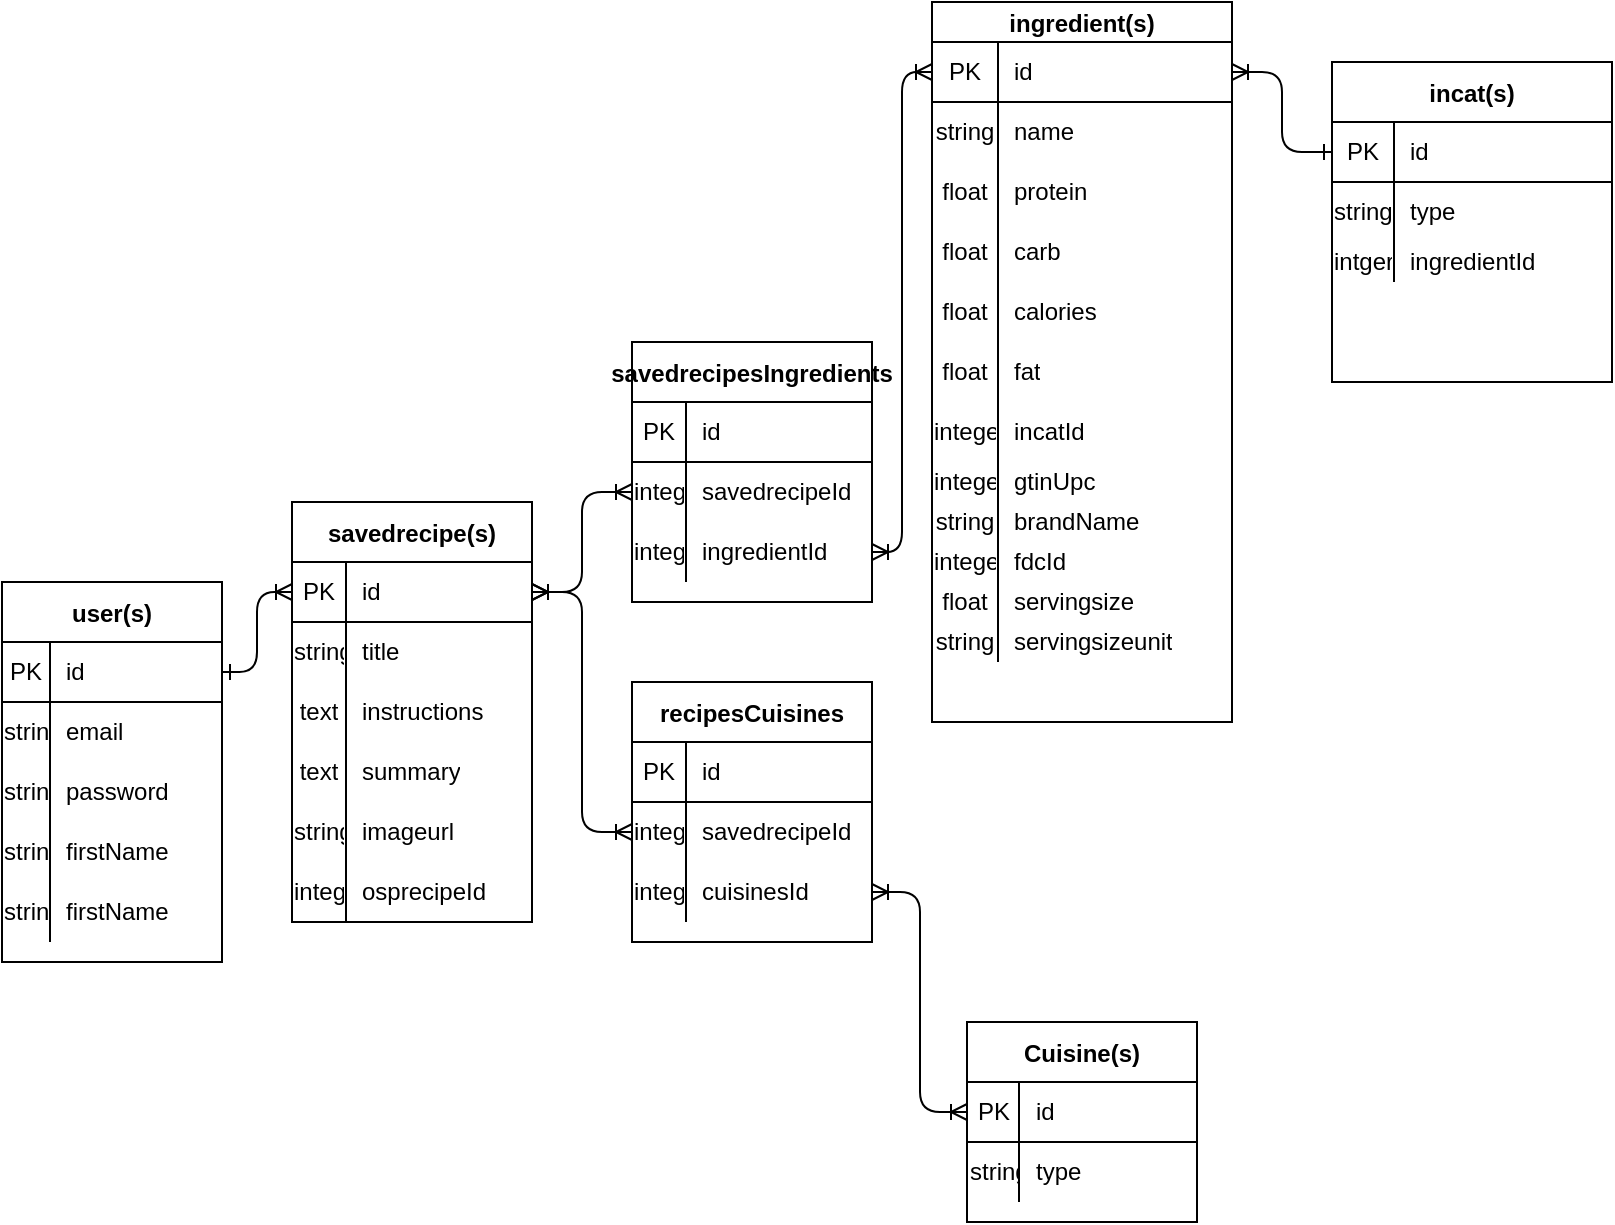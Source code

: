 <mxfile>
    <diagram id="ZI4vKRLXLDRPjRg_gG8u" name="MVP-ERD">
        <mxGraphModel dx="925" dy="-545" grid="1" gridSize="10" guides="1" tooltips="1" connect="0" arrows="1" fold="1" page="1" pageScale="1" pageWidth="850" pageHeight="1100" math="0" shadow="0">
            <root>
                <mxCell id="0"/>
                <mxCell id="1" parent="0"/>
                <mxCell id="2" value="user(s)" style="shape=table;startSize=30;container=1;collapsible=0;childLayout=tableLayout;fixedRows=1;rowLines=0;fontStyle=1;align=center;pointerEvents=1;" parent="1" vertex="1">
                    <mxGeometry x="45" y="1650" width="110" height="190" as="geometry"/>
                </mxCell>
                <mxCell id="3" value="" style="shape=partialRectangle;html=1;whiteSpace=wrap;collapsible=0;dropTarget=0;pointerEvents=1;fillColor=none;top=0;left=0;bottom=1;right=0;points=[[0,0.5],[1,0.5]];portConstraint=eastwest;" parent="2" vertex="1">
                    <mxGeometry y="30" width="110" height="30" as="geometry"/>
                </mxCell>
                <mxCell id="4" value="PK" style="shape=partialRectangle;html=1;whiteSpace=wrap;connectable=0;fillColor=none;top=0;left=0;bottom=0;right=0;overflow=hidden;pointerEvents=1;" parent="3" vertex="1">
                    <mxGeometry width="24" height="30" as="geometry">
                        <mxRectangle width="24" height="30" as="alternateBounds"/>
                    </mxGeometry>
                </mxCell>
                <mxCell id="5" value="id" style="shape=partialRectangle;html=1;whiteSpace=wrap;connectable=0;fillColor=none;top=0;left=0;bottom=0;right=0;align=left;spacingLeft=6;overflow=hidden;pointerEvents=1;" parent="3" vertex="1">
                    <mxGeometry x="24" width="86" height="30" as="geometry">
                        <mxRectangle width="86" height="30" as="alternateBounds"/>
                    </mxGeometry>
                </mxCell>
                <mxCell id="6" value="" style="shape=partialRectangle;html=1;whiteSpace=wrap;collapsible=0;dropTarget=0;pointerEvents=1;fillColor=none;top=0;left=0;bottom=0;right=0;points=[[0,0.5],[1,0.5]];portConstraint=eastwest;" parent="2" vertex="1">
                    <mxGeometry y="60" width="110" height="30" as="geometry"/>
                </mxCell>
                <mxCell id="7" value="string" style="shape=partialRectangle;html=1;whiteSpace=wrap;connectable=0;fillColor=none;top=0;left=0;bottom=0;right=0;overflow=hidden;pointerEvents=1;" parent="6" vertex="1">
                    <mxGeometry width="24" height="30" as="geometry">
                        <mxRectangle width="24" height="30" as="alternateBounds"/>
                    </mxGeometry>
                </mxCell>
                <mxCell id="8" value="email" style="shape=partialRectangle;html=1;whiteSpace=wrap;connectable=0;fillColor=none;top=0;left=0;bottom=0;right=0;align=left;spacingLeft=6;overflow=hidden;pointerEvents=1;" parent="6" vertex="1">
                    <mxGeometry x="24" width="86" height="30" as="geometry">
                        <mxRectangle width="86" height="30" as="alternateBounds"/>
                    </mxGeometry>
                </mxCell>
                <mxCell id="9" value="" style="shape=partialRectangle;html=1;whiteSpace=wrap;collapsible=0;dropTarget=0;pointerEvents=1;fillColor=none;top=0;left=0;bottom=0;right=0;points=[[0,0.5],[1,0.5]];portConstraint=eastwest;" parent="2" vertex="1">
                    <mxGeometry y="90" width="110" height="30" as="geometry"/>
                </mxCell>
                <mxCell id="10" value="string" style="shape=partialRectangle;html=1;whiteSpace=wrap;connectable=0;fillColor=none;top=0;left=0;bottom=0;right=0;overflow=hidden;pointerEvents=1;" parent="9" vertex="1">
                    <mxGeometry width="24" height="30" as="geometry">
                        <mxRectangle width="24" height="30" as="alternateBounds"/>
                    </mxGeometry>
                </mxCell>
                <mxCell id="11" value="password" style="shape=partialRectangle;html=1;whiteSpace=wrap;connectable=0;fillColor=none;top=0;left=0;bottom=0;right=0;align=left;spacingLeft=6;overflow=hidden;pointerEvents=1;" parent="9" vertex="1">
                    <mxGeometry x="24" width="86" height="30" as="geometry">
                        <mxRectangle width="86" height="30" as="alternateBounds"/>
                    </mxGeometry>
                </mxCell>
                <mxCell id="2dTEuwGStfd4Wdds-7Cv-91" style="shape=partialRectangle;html=1;whiteSpace=wrap;collapsible=0;dropTarget=0;pointerEvents=1;fillColor=none;top=0;left=0;bottom=0;right=0;points=[[0,0.5],[1,0.5]];portConstraint=eastwest;" parent="2" vertex="1">
                    <mxGeometry y="120" width="110" height="30" as="geometry"/>
                </mxCell>
                <mxCell id="2dTEuwGStfd4Wdds-7Cv-92" value="string" style="shape=partialRectangle;html=1;whiteSpace=wrap;connectable=0;fillColor=none;top=0;left=0;bottom=0;right=0;overflow=hidden;pointerEvents=1;" parent="2dTEuwGStfd4Wdds-7Cv-91" vertex="1">
                    <mxGeometry width="24" height="30" as="geometry">
                        <mxRectangle width="24" height="30" as="alternateBounds"/>
                    </mxGeometry>
                </mxCell>
                <mxCell id="2dTEuwGStfd4Wdds-7Cv-93" value="firstName" style="shape=partialRectangle;html=1;whiteSpace=wrap;connectable=0;fillColor=none;top=0;left=0;bottom=0;right=0;align=left;spacingLeft=6;overflow=hidden;pointerEvents=1;" parent="2dTEuwGStfd4Wdds-7Cv-91" vertex="1">
                    <mxGeometry x="24" width="86" height="30" as="geometry">
                        <mxRectangle width="86" height="30" as="alternateBounds"/>
                    </mxGeometry>
                </mxCell>
                <mxCell id="2dTEuwGStfd4Wdds-7Cv-94" style="shape=partialRectangle;html=1;whiteSpace=wrap;collapsible=0;dropTarget=0;pointerEvents=1;fillColor=none;top=0;left=0;bottom=0;right=0;points=[[0,0.5],[1,0.5]];portConstraint=eastwest;" parent="2" vertex="1">
                    <mxGeometry y="150" width="110" height="30" as="geometry"/>
                </mxCell>
                <mxCell id="2dTEuwGStfd4Wdds-7Cv-95" value="string" style="shape=partialRectangle;html=1;whiteSpace=wrap;connectable=0;fillColor=none;top=0;left=0;bottom=0;right=0;overflow=hidden;pointerEvents=1;" parent="2dTEuwGStfd4Wdds-7Cv-94" vertex="1">
                    <mxGeometry width="24" height="30" as="geometry">
                        <mxRectangle width="24" height="30" as="alternateBounds"/>
                    </mxGeometry>
                </mxCell>
                <mxCell id="2dTEuwGStfd4Wdds-7Cv-96" value="firstName" style="shape=partialRectangle;html=1;whiteSpace=wrap;connectable=0;fillColor=none;top=0;left=0;bottom=0;right=0;align=left;spacingLeft=6;overflow=hidden;pointerEvents=1;" parent="2dTEuwGStfd4Wdds-7Cv-94" vertex="1">
                    <mxGeometry x="24" width="86" height="30" as="geometry">
                        <mxRectangle width="86" height="30" as="alternateBounds"/>
                    </mxGeometry>
                </mxCell>
                <mxCell id="12" value="savedrecipe(s)" style="shape=table;startSize=30;container=1;collapsible=0;childLayout=tableLayout;fixedRows=1;rowLines=0;fontStyle=1;align=center;pointerEvents=1;" parent="1" vertex="1">
                    <mxGeometry x="190" y="1610" width="120" height="210" as="geometry"/>
                </mxCell>
                <mxCell id="13" value="" style="shape=partialRectangle;html=1;whiteSpace=wrap;collapsible=0;dropTarget=0;pointerEvents=1;fillColor=none;top=0;left=0;bottom=1;right=0;points=[[0,0.5],[1,0.5]];portConstraint=eastwest;" parent="12" vertex="1">
                    <mxGeometry y="30" width="120" height="30" as="geometry"/>
                </mxCell>
                <mxCell id="14" value="PK" style="shape=partialRectangle;html=1;whiteSpace=wrap;connectable=0;fillColor=none;top=0;left=0;bottom=0;right=0;overflow=hidden;pointerEvents=1;" parent="13" vertex="1">
                    <mxGeometry width="27" height="30" as="geometry">
                        <mxRectangle width="27" height="30" as="alternateBounds"/>
                    </mxGeometry>
                </mxCell>
                <mxCell id="15" value="id" style="shape=partialRectangle;html=1;whiteSpace=wrap;connectable=0;fillColor=none;top=0;left=0;bottom=0;right=0;align=left;spacingLeft=6;overflow=hidden;pointerEvents=1;" parent="13" vertex="1">
                    <mxGeometry x="27" width="93" height="30" as="geometry">
                        <mxRectangle width="93" height="30" as="alternateBounds"/>
                    </mxGeometry>
                </mxCell>
                <mxCell id="16" value="" style="shape=partialRectangle;html=1;whiteSpace=wrap;collapsible=0;dropTarget=0;pointerEvents=1;fillColor=none;top=0;left=0;bottom=0;right=0;points=[[0,0.5],[1,0.5]];portConstraint=eastwest;" parent="12" vertex="1">
                    <mxGeometry y="60" width="120" height="30" as="geometry"/>
                </mxCell>
                <mxCell id="17" value="string" style="shape=partialRectangle;html=1;whiteSpace=wrap;connectable=0;fillColor=none;top=0;left=0;bottom=0;right=0;overflow=hidden;pointerEvents=1;" parent="16" vertex="1">
                    <mxGeometry width="27" height="30" as="geometry">
                        <mxRectangle width="27" height="30" as="alternateBounds"/>
                    </mxGeometry>
                </mxCell>
                <mxCell id="18" value="title" style="shape=partialRectangle;html=1;whiteSpace=wrap;connectable=0;fillColor=none;top=0;left=0;bottom=0;right=0;align=left;spacingLeft=6;overflow=hidden;pointerEvents=1;" parent="16" vertex="1">
                    <mxGeometry x="27" width="93" height="30" as="geometry">
                        <mxRectangle width="93" height="30" as="alternateBounds"/>
                    </mxGeometry>
                </mxCell>
                <mxCell id="22" value="" style="shape=partialRectangle;html=1;whiteSpace=wrap;collapsible=0;dropTarget=0;pointerEvents=1;fillColor=none;top=0;left=0;bottom=0;right=0;points=[[0,0.5],[1,0.5]];portConstraint=eastwest;" parent="12" vertex="1">
                    <mxGeometry y="90" width="120" height="30" as="geometry"/>
                </mxCell>
                <mxCell id="23" value="text" style="shape=partialRectangle;html=1;whiteSpace=wrap;connectable=0;fillColor=none;top=0;left=0;bottom=0;right=0;overflow=hidden;pointerEvents=1;" parent="22" vertex="1">
                    <mxGeometry width="27" height="30" as="geometry">
                        <mxRectangle width="27" height="30" as="alternateBounds"/>
                    </mxGeometry>
                </mxCell>
                <mxCell id="24" value="instructions" style="shape=partialRectangle;html=1;whiteSpace=wrap;connectable=0;fillColor=none;top=0;left=0;bottom=0;right=0;align=left;spacingLeft=6;overflow=hidden;pointerEvents=1;" parent="22" vertex="1">
                    <mxGeometry x="27" width="93" height="30" as="geometry">
                        <mxRectangle width="93" height="30" as="alternateBounds"/>
                    </mxGeometry>
                </mxCell>
                <mxCell id="142" style="shape=partialRectangle;html=1;whiteSpace=wrap;collapsible=0;dropTarget=0;pointerEvents=1;fillColor=none;top=0;left=0;bottom=0;right=0;points=[[0,0.5],[1,0.5]];portConstraint=eastwest;" parent="12" vertex="1">
                    <mxGeometry y="120" width="120" height="30" as="geometry"/>
                </mxCell>
                <mxCell id="143" value="text" style="shape=partialRectangle;html=1;whiteSpace=wrap;connectable=0;fillColor=none;top=0;left=0;bottom=0;right=0;overflow=hidden;pointerEvents=1;" parent="142" vertex="1">
                    <mxGeometry width="27" height="30" as="geometry">
                        <mxRectangle width="27" height="30" as="alternateBounds"/>
                    </mxGeometry>
                </mxCell>
                <mxCell id="144" value="summary" style="shape=partialRectangle;html=1;whiteSpace=wrap;connectable=0;fillColor=none;top=0;left=0;bottom=0;right=0;align=left;spacingLeft=6;overflow=hidden;pointerEvents=1;" parent="142" vertex="1">
                    <mxGeometry x="27" width="93" height="30" as="geometry">
                        <mxRectangle width="93" height="30" as="alternateBounds"/>
                    </mxGeometry>
                </mxCell>
                <mxCell id="145" style="shape=partialRectangle;html=1;whiteSpace=wrap;collapsible=0;dropTarget=0;pointerEvents=1;fillColor=none;top=0;left=0;bottom=0;right=0;points=[[0,0.5],[1,0.5]];portConstraint=eastwest;" parent="12" vertex="1">
                    <mxGeometry y="150" width="120" height="30" as="geometry"/>
                </mxCell>
                <mxCell id="146" value="string" style="shape=partialRectangle;html=1;whiteSpace=wrap;connectable=0;fillColor=none;top=0;left=0;bottom=0;right=0;overflow=hidden;pointerEvents=1;" parent="145" vertex="1">
                    <mxGeometry width="27" height="30" as="geometry">
                        <mxRectangle width="27" height="30" as="alternateBounds"/>
                    </mxGeometry>
                </mxCell>
                <mxCell id="147" value="imageurl" style="shape=partialRectangle;html=1;whiteSpace=wrap;connectable=0;fillColor=none;top=0;left=0;bottom=0;right=0;align=left;spacingLeft=6;overflow=hidden;pointerEvents=1;" parent="145" vertex="1">
                    <mxGeometry x="27" width="93" height="30" as="geometry">
                        <mxRectangle width="93" height="30" as="alternateBounds"/>
                    </mxGeometry>
                </mxCell>
                <mxCell id="148" style="shape=partialRectangle;html=1;whiteSpace=wrap;collapsible=0;dropTarget=0;pointerEvents=1;fillColor=none;top=0;left=0;bottom=0;right=0;points=[[0,0.5],[1,0.5]];portConstraint=eastwest;" parent="12" vertex="1">
                    <mxGeometry y="180" width="120" height="30" as="geometry"/>
                </mxCell>
                <mxCell id="149" value="integer" style="shape=partialRectangle;html=1;whiteSpace=wrap;connectable=0;fillColor=none;top=0;left=0;bottom=0;right=0;overflow=hidden;pointerEvents=1;" parent="148" vertex="1">
                    <mxGeometry width="27" height="30" as="geometry">
                        <mxRectangle width="27" height="30" as="alternateBounds"/>
                    </mxGeometry>
                </mxCell>
                <mxCell id="150" value="osprecipeId" style="shape=partialRectangle;html=1;whiteSpace=wrap;connectable=0;fillColor=none;top=0;left=0;bottom=0;right=0;align=left;spacingLeft=6;overflow=hidden;pointerEvents=1;" parent="148" vertex="1">
                    <mxGeometry x="27" width="93" height="30" as="geometry">
                        <mxRectangle width="93" height="30" as="alternateBounds"/>
                    </mxGeometry>
                </mxCell>
                <mxCell id="41" value="ingredient(s)" style="shape=table;startSize=20;container=1;collapsible=0;childLayout=tableLayout;fixedRows=1;rowLines=0;fontStyle=1;align=center;pointerEvents=1;" parent="1" vertex="1">
                    <mxGeometry x="510" y="1360" width="150" height="360" as="geometry"/>
                </mxCell>
                <mxCell id="42" value="" style="shape=partialRectangle;html=1;whiteSpace=wrap;collapsible=0;dropTarget=0;pointerEvents=1;fillColor=none;top=0;left=0;bottom=1;right=0;points=[[0,0.5],[1,0.5]];portConstraint=eastwest;" parent="41" vertex="1">
                    <mxGeometry y="20" width="150" height="30" as="geometry"/>
                </mxCell>
                <mxCell id="43" value="PK" style="shape=partialRectangle;html=1;whiteSpace=wrap;connectable=0;fillColor=none;top=0;left=0;bottom=0;right=0;overflow=hidden;pointerEvents=1;" parent="42" vertex="1">
                    <mxGeometry width="33" height="30" as="geometry">
                        <mxRectangle width="33" height="30" as="alternateBounds"/>
                    </mxGeometry>
                </mxCell>
                <mxCell id="44" value="id" style="shape=partialRectangle;html=1;whiteSpace=wrap;connectable=0;fillColor=none;top=0;left=0;bottom=0;right=0;align=left;spacingLeft=6;overflow=hidden;pointerEvents=1;" parent="42" vertex="1">
                    <mxGeometry x="33" width="117" height="30" as="geometry">
                        <mxRectangle width="117" height="30" as="alternateBounds"/>
                    </mxGeometry>
                </mxCell>
                <mxCell id="45" value="" style="shape=partialRectangle;html=1;whiteSpace=wrap;collapsible=0;dropTarget=0;pointerEvents=1;fillColor=none;top=0;left=0;bottom=0;right=0;points=[[0,0.5],[1,0.5]];portConstraint=eastwest;" parent="41" vertex="1">
                    <mxGeometry y="50" width="150" height="30" as="geometry"/>
                </mxCell>
                <mxCell id="46" value="string" style="shape=partialRectangle;html=1;whiteSpace=wrap;connectable=0;fillColor=none;top=0;left=0;bottom=0;right=0;overflow=hidden;pointerEvents=1;" parent="45" vertex="1">
                    <mxGeometry width="33" height="30" as="geometry">
                        <mxRectangle width="33" height="30" as="alternateBounds"/>
                    </mxGeometry>
                </mxCell>
                <mxCell id="47" value="name" style="shape=partialRectangle;html=1;whiteSpace=wrap;connectable=0;fillColor=none;top=0;left=0;bottom=0;right=0;align=left;spacingLeft=6;overflow=hidden;pointerEvents=1;" parent="45" vertex="1">
                    <mxGeometry x="33" width="117" height="30" as="geometry">
                        <mxRectangle width="117" height="30" as="alternateBounds"/>
                    </mxGeometry>
                </mxCell>
                <mxCell id="48" value="" style="shape=partialRectangle;html=1;whiteSpace=wrap;collapsible=0;dropTarget=0;pointerEvents=1;fillColor=none;top=0;left=0;bottom=0;right=0;points=[[0,0.5],[1,0.5]];portConstraint=eastwest;" parent="41" vertex="1">
                    <mxGeometry y="80" width="150" height="30" as="geometry"/>
                </mxCell>
                <mxCell id="49" value="float" style="shape=partialRectangle;html=1;whiteSpace=wrap;connectable=0;fillColor=none;top=0;left=0;bottom=0;right=0;overflow=hidden;pointerEvents=1;" parent="48" vertex="1">
                    <mxGeometry width="33" height="30" as="geometry">
                        <mxRectangle width="33" height="30" as="alternateBounds"/>
                    </mxGeometry>
                </mxCell>
                <mxCell id="50" value="protein" style="shape=partialRectangle;html=1;whiteSpace=wrap;connectable=0;fillColor=none;top=0;left=0;bottom=0;right=0;align=left;spacingLeft=6;overflow=hidden;pointerEvents=1;" parent="48" vertex="1">
                    <mxGeometry x="33" width="117" height="30" as="geometry">
                        <mxRectangle width="117" height="30" as="alternateBounds"/>
                    </mxGeometry>
                </mxCell>
                <mxCell id="51" style="shape=partialRectangle;html=1;whiteSpace=wrap;collapsible=0;dropTarget=0;pointerEvents=1;fillColor=none;top=0;left=0;bottom=0;right=0;points=[[0,0.5],[1,0.5]];portConstraint=eastwest;" parent="41" vertex="1">
                    <mxGeometry y="110" width="150" height="30" as="geometry"/>
                </mxCell>
                <mxCell id="52" value="float" style="shape=partialRectangle;html=1;whiteSpace=wrap;connectable=0;fillColor=none;top=0;left=0;bottom=0;right=0;overflow=hidden;pointerEvents=1;" parent="51" vertex="1">
                    <mxGeometry width="33" height="30" as="geometry">
                        <mxRectangle width="33" height="30" as="alternateBounds"/>
                    </mxGeometry>
                </mxCell>
                <mxCell id="53" value="carb" style="shape=partialRectangle;html=1;whiteSpace=wrap;connectable=0;fillColor=none;top=0;left=0;bottom=0;right=0;align=left;spacingLeft=6;overflow=hidden;pointerEvents=1;" parent="51" vertex="1">
                    <mxGeometry x="33" width="117" height="30" as="geometry">
                        <mxRectangle width="117" height="30" as="alternateBounds"/>
                    </mxGeometry>
                </mxCell>
                <mxCell id="54" style="shape=partialRectangle;html=1;whiteSpace=wrap;collapsible=0;dropTarget=0;pointerEvents=1;fillColor=none;top=0;left=0;bottom=0;right=0;points=[[0,0.5],[1,0.5]];portConstraint=eastwest;" parent="41" vertex="1">
                    <mxGeometry y="140" width="150" height="30" as="geometry"/>
                </mxCell>
                <mxCell id="55" value="float" style="shape=partialRectangle;html=1;whiteSpace=wrap;connectable=0;fillColor=none;top=0;left=0;bottom=0;right=0;overflow=hidden;pointerEvents=1;" parent="54" vertex="1">
                    <mxGeometry width="33" height="30" as="geometry">
                        <mxRectangle width="33" height="30" as="alternateBounds"/>
                    </mxGeometry>
                </mxCell>
                <mxCell id="56" value="calories" style="shape=partialRectangle;html=1;whiteSpace=wrap;connectable=0;fillColor=none;top=0;left=0;bottom=0;right=0;align=left;spacingLeft=6;overflow=hidden;pointerEvents=1;" parent="54" vertex="1">
                    <mxGeometry x="33" width="117" height="30" as="geometry">
                        <mxRectangle width="117" height="30" as="alternateBounds"/>
                    </mxGeometry>
                </mxCell>
                <mxCell id="57" style="shape=partialRectangle;html=1;whiteSpace=wrap;collapsible=0;dropTarget=0;pointerEvents=1;fillColor=none;top=0;left=0;bottom=0;right=0;points=[[0,0.5],[1,0.5]];portConstraint=eastwest;" parent="41" vertex="1">
                    <mxGeometry y="170" width="150" height="30" as="geometry"/>
                </mxCell>
                <mxCell id="58" value="float" style="shape=partialRectangle;html=1;whiteSpace=wrap;connectable=0;fillColor=none;top=0;left=0;bottom=0;right=0;overflow=hidden;pointerEvents=1;" parent="57" vertex="1">
                    <mxGeometry width="33" height="30" as="geometry">
                        <mxRectangle width="33" height="30" as="alternateBounds"/>
                    </mxGeometry>
                </mxCell>
                <mxCell id="59" value="fat" style="shape=partialRectangle;html=1;whiteSpace=wrap;connectable=0;fillColor=none;top=0;left=0;bottom=0;right=0;align=left;spacingLeft=6;overflow=hidden;pointerEvents=1;" parent="57" vertex="1">
                    <mxGeometry x="33" width="117" height="30" as="geometry">
                        <mxRectangle width="117" height="30" as="alternateBounds"/>
                    </mxGeometry>
                </mxCell>
                <mxCell id="125" style="shape=partialRectangle;html=1;whiteSpace=wrap;collapsible=0;dropTarget=0;pointerEvents=1;fillColor=none;top=0;left=0;bottom=0;right=0;points=[[0,0.5],[1,0.5]];portConstraint=eastwest;" parent="41" vertex="1">
                    <mxGeometry y="200" width="150" height="30" as="geometry"/>
                </mxCell>
                <mxCell id="126" value="integer" style="shape=partialRectangle;html=1;whiteSpace=wrap;connectable=0;fillColor=none;top=0;left=0;bottom=0;right=0;overflow=hidden;pointerEvents=1;" parent="125" vertex="1">
                    <mxGeometry width="33" height="30" as="geometry">
                        <mxRectangle width="33" height="30" as="alternateBounds"/>
                    </mxGeometry>
                </mxCell>
                <mxCell id="127" value="incatId" style="shape=partialRectangle;html=1;whiteSpace=wrap;connectable=0;fillColor=none;top=0;left=0;bottom=0;right=0;align=left;spacingLeft=6;overflow=hidden;pointerEvents=1;" parent="125" vertex="1">
                    <mxGeometry x="33" width="117" height="30" as="geometry">
                        <mxRectangle width="117" height="30" as="alternateBounds"/>
                    </mxGeometry>
                </mxCell>
                <mxCell id="130" style="shape=partialRectangle;html=1;whiteSpace=wrap;collapsible=0;dropTarget=0;pointerEvents=1;fillColor=none;top=0;left=0;bottom=0;right=0;points=[[0,0.5],[1,0.5]];portConstraint=eastwest;" parent="41" vertex="1">
                    <mxGeometry y="230" width="150" height="20" as="geometry"/>
                </mxCell>
                <mxCell id="131" value="integer" style="shape=partialRectangle;html=1;whiteSpace=wrap;connectable=0;fillColor=none;top=0;left=0;bottom=0;right=0;overflow=hidden;pointerEvents=1;" parent="130" vertex="1">
                    <mxGeometry width="33" height="20" as="geometry">
                        <mxRectangle width="33" height="20" as="alternateBounds"/>
                    </mxGeometry>
                </mxCell>
                <mxCell id="132" value="gtinUpc" style="shape=partialRectangle;html=1;whiteSpace=wrap;connectable=0;fillColor=none;top=0;left=0;bottom=0;right=0;align=left;spacingLeft=6;overflow=hidden;pointerEvents=1;" parent="130" vertex="1">
                    <mxGeometry x="33" width="117" height="20" as="geometry">
                        <mxRectangle width="117" height="20" as="alternateBounds"/>
                    </mxGeometry>
                </mxCell>
                <mxCell id="160" style="shape=partialRectangle;html=1;whiteSpace=wrap;collapsible=0;dropTarget=0;pointerEvents=1;fillColor=none;top=0;left=0;bottom=0;right=0;points=[[0,0.5],[1,0.5]];portConstraint=eastwest;" parent="41" vertex="1">
                    <mxGeometry y="250" width="150" height="20" as="geometry"/>
                </mxCell>
                <mxCell id="161" value="string" style="shape=partialRectangle;html=1;whiteSpace=wrap;connectable=0;fillColor=none;top=0;left=0;bottom=0;right=0;overflow=hidden;pointerEvents=1;" parent="160" vertex="1">
                    <mxGeometry width="33" height="20" as="geometry">
                        <mxRectangle width="33" height="20" as="alternateBounds"/>
                    </mxGeometry>
                </mxCell>
                <mxCell id="162" value="brandName" style="shape=partialRectangle;html=1;whiteSpace=wrap;connectable=0;fillColor=none;top=0;left=0;bottom=0;right=0;align=left;spacingLeft=6;overflow=hidden;pointerEvents=1;" parent="160" vertex="1">
                    <mxGeometry x="33" width="117" height="20" as="geometry">
                        <mxRectangle width="117" height="20" as="alternateBounds"/>
                    </mxGeometry>
                </mxCell>
                <mxCell id="157" style="shape=partialRectangle;html=1;whiteSpace=wrap;collapsible=0;dropTarget=0;pointerEvents=1;fillColor=none;top=0;left=0;bottom=0;right=0;points=[[0,0.5],[1,0.5]];portConstraint=eastwest;" parent="41" vertex="1">
                    <mxGeometry y="270" width="150" height="20" as="geometry"/>
                </mxCell>
                <mxCell id="158" value="integer" style="shape=partialRectangle;html=1;whiteSpace=wrap;connectable=0;fillColor=none;top=0;left=0;bottom=0;right=0;overflow=hidden;pointerEvents=1;" parent="157" vertex="1">
                    <mxGeometry width="33" height="20" as="geometry">
                        <mxRectangle width="33" height="20" as="alternateBounds"/>
                    </mxGeometry>
                </mxCell>
                <mxCell id="159" value="fdcId" style="shape=partialRectangle;html=1;whiteSpace=wrap;connectable=0;fillColor=none;top=0;left=0;bottom=0;right=0;align=left;spacingLeft=6;overflow=hidden;pointerEvents=1;" parent="157" vertex="1">
                    <mxGeometry x="33" width="117" height="20" as="geometry">
                        <mxRectangle width="117" height="20" as="alternateBounds"/>
                    </mxGeometry>
                </mxCell>
                <mxCell id="154" style="shape=partialRectangle;html=1;whiteSpace=wrap;collapsible=0;dropTarget=0;pointerEvents=1;fillColor=none;top=0;left=0;bottom=0;right=0;points=[[0,0.5],[1,0.5]];portConstraint=eastwest;" parent="41" vertex="1">
                    <mxGeometry y="290" width="150" height="20" as="geometry"/>
                </mxCell>
                <mxCell id="155" value="float" style="shape=partialRectangle;html=1;whiteSpace=wrap;connectable=0;fillColor=none;top=0;left=0;bottom=0;right=0;overflow=hidden;pointerEvents=1;" parent="154" vertex="1">
                    <mxGeometry width="33" height="20" as="geometry">
                        <mxRectangle width="33" height="20" as="alternateBounds"/>
                    </mxGeometry>
                </mxCell>
                <mxCell id="156" value="servingsize" style="shape=partialRectangle;html=1;whiteSpace=wrap;connectable=0;fillColor=none;top=0;left=0;bottom=0;right=0;align=left;spacingLeft=6;overflow=hidden;pointerEvents=1;" parent="154" vertex="1">
                    <mxGeometry x="33" width="117" height="20" as="geometry">
                        <mxRectangle width="117" height="20" as="alternateBounds"/>
                    </mxGeometry>
                </mxCell>
                <mxCell id="200" style="shape=partialRectangle;html=1;whiteSpace=wrap;collapsible=0;dropTarget=0;pointerEvents=1;fillColor=none;top=0;left=0;bottom=0;right=0;points=[[0,0.5],[1,0.5]];portConstraint=eastwest;" parent="41" vertex="1">
                    <mxGeometry y="310" width="150" height="20" as="geometry"/>
                </mxCell>
                <mxCell id="201" value="string" style="shape=partialRectangle;html=1;whiteSpace=wrap;connectable=0;fillColor=none;top=0;left=0;bottom=0;right=0;overflow=hidden;pointerEvents=1;" parent="200" vertex="1">
                    <mxGeometry width="33" height="20" as="geometry">
                        <mxRectangle width="33" height="20" as="alternateBounds"/>
                    </mxGeometry>
                </mxCell>
                <mxCell id="202" value="servingsizeunit" style="shape=partialRectangle;html=1;whiteSpace=wrap;connectable=0;fillColor=none;top=0;left=0;bottom=0;right=0;align=left;spacingLeft=6;overflow=hidden;pointerEvents=1;" parent="200" vertex="1">
                    <mxGeometry x="33" width="117" height="20" as="geometry">
                        <mxRectangle width="117" height="20" as="alternateBounds"/>
                    </mxGeometry>
                </mxCell>
                <mxCell id="60" value="incat(s)" style="shape=table;startSize=30;container=1;collapsible=0;childLayout=tableLayout;fixedRows=1;rowLines=0;fontStyle=1;align=center;pointerEvents=1;" parent="1" vertex="1">
                    <mxGeometry x="710" y="1390" width="140" height="160" as="geometry"/>
                </mxCell>
                <mxCell id="61" value="" style="shape=partialRectangle;html=1;whiteSpace=wrap;collapsible=0;dropTarget=0;pointerEvents=1;fillColor=none;top=0;left=0;bottom=1;right=0;points=[[0,0.5],[1,0.5]];portConstraint=eastwest;" parent="60" vertex="1">
                    <mxGeometry y="30" width="140" height="30" as="geometry"/>
                </mxCell>
                <mxCell id="62" value="PK" style="shape=partialRectangle;html=1;whiteSpace=wrap;connectable=0;fillColor=none;top=0;left=0;bottom=0;right=0;overflow=hidden;pointerEvents=1;" parent="61" vertex="1">
                    <mxGeometry width="31" height="30" as="geometry">
                        <mxRectangle width="31" height="30" as="alternateBounds"/>
                    </mxGeometry>
                </mxCell>
                <mxCell id="63" value="id" style="shape=partialRectangle;html=1;whiteSpace=wrap;connectable=0;fillColor=none;top=0;left=0;bottom=0;right=0;align=left;spacingLeft=6;overflow=hidden;pointerEvents=1;" parent="61" vertex="1">
                    <mxGeometry x="31" width="109" height="30" as="geometry">
                        <mxRectangle width="109" height="30" as="alternateBounds"/>
                    </mxGeometry>
                </mxCell>
                <mxCell id="64" value="" style="shape=partialRectangle;html=1;whiteSpace=wrap;collapsible=0;dropTarget=0;pointerEvents=1;fillColor=none;top=0;left=0;bottom=0;right=0;points=[[0,0.5],[1,0.5]];portConstraint=eastwest;" parent="60" vertex="1">
                    <mxGeometry y="60" width="140" height="30" as="geometry"/>
                </mxCell>
                <mxCell id="65" value="string" style="shape=partialRectangle;html=1;whiteSpace=wrap;connectable=0;fillColor=none;top=0;left=0;bottom=0;right=0;overflow=hidden;pointerEvents=1;" parent="64" vertex="1">
                    <mxGeometry width="31" height="30" as="geometry">
                        <mxRectangle width="31" height="30" as="alternateBounds"/>
                    </mxGeometry>
                </mxCell>
                <mxCell id="66" value="type" style="shape=partialRectangle;html=1;whiteSpace=wrap;connectable=0;fillColor=none;top=0;left=0;bottom=0;right=0;align=left;spacingLeft=6;overflow=hidden;pointerEvents=1;" parent="64" vertex="1">
                    <mxGeometry x="31" width="109" height="30" as="geometry">
                        <mxRectangle width="109" height="30" as="alternateBounds"/>
                    </mxGeometry>
                </mxCell>
                <mxCell id="89" style="shape=partialRectangle;html=1;whiteSpace=wrap;collapsible=0;dropTarget=0;pointerEvents=1;fillColor=none;top=0;left=0;bottom=0;right=0;points=[[0,0.5],[1,0.5]];portConstraint=eastwest;" parent="60" vertex="1">
                    <mxGeometry y="90" width="140" height="20" as="geometry"/>
                </mxCell>
                <mxCell id="90" value="intger" style="shape=partialRectangle;html=1;whiteSpace=wrap;connectable=0;fillColor=none;top=0;left=0;bottom=0;right=0;overflow=hidden;pointerEvents=1;" parent="89" vertex="1">
                    <mxGeometry width="31" height="20" as="geometry">
                        <mxRectangle width="31" height="20" as="alternateBounds"/>
                    </mxGeometry>
                </mxCell>
                <mxCell id="91" value="ingredientId" style="shape=partialRectangle;html=1;whiteSpace=wrap;connectable=0;fillColor=none;top=0;left=0;bottom=0;right=0;align=left;spacingLeft=6;overflow=hidden;pointerEvents=1;" parent="89" vertex="1">
                    <mxGeometry x="31" width="109" height="20" as="geometry">
                        <mxRectangle width="109" height="20" as="alternateBounds"/>
                    </mxGeometry>
                </mxCell>
                <mxCell id="67" value="Cuisine(s)" style="shape=table;startSize=30;container=1;collapsible=0;childLayout=tableLayout;fixedRows=1;rowLines=0;fontStyle=1;align=center;pointerEvents=1;" parent="1" vertex="1">
                    <mxGeometry x="527.5" y="1870" width="115" height="100" as="geometry"/>
                </mxCell>
                <mxCell id="68" value="" style="shape=partialRectangle;html=1;whiteSpace=wrap;collapsible=0;dropTarget=0;pointerEvents=1;fillColor=none;top=0;left=0;bottom=1;right=0;points=[[0,0.5],[1,0.5]];portConstraint=eastwest;" parent="67" vertex="1">
                    <mxGeometry y="30" width="115" height="30" as="geometry"/>
                </mxCell>
                <mxCell id="69" value="PK" style="shape=partialRectangle;html=1;whiteSpace=wrap;connectable=0;fillColor=none;top=0;left=0;bottom=0;right=0;overflow=hidden;pointerEvents=1;" parent="68" vertex="1">
                    <mxGeometry width="26" height="30" as="geometry">
                        <mxRectangle width="26" height="30" as="alternateBounds"/>
                    </mxGeometry>
                </mxCell>
                <mxCell id="70" value="id" style="shape=partialRectangle;html=1;whiteSpace=wrap;connectable=0;fillColor=none;top=0;left=0;bottom=0;right=0;align=left;spacingLeft=6;overflow=hidden;pointerEvents=1;" parent="68" vertex="1">
                    <mxGeometry x="26" width="89" height="30" as="geometry">
                        <mxRectangle width="89" height="30" as="alternateBounds"/>
                    </mxGeometry>
                </mxCell>
                <mxCell id="71" value="" style="shape=partialRectangle;html=1;whiteSpace=wrap;collapsible=0;dropTarget=0;pointerEvents=1;fillColor=none;top=0;left=0;bottom=0;right=0;points=[[0,0.5],[1,0.5]];portConstraint=eastwest;" parent="67" vertex="1">
                    <mxGeometry y="60" width="115" height="30" as="geometry"/>
                </mxCell>
                <mxCell id="72" value="string" style="shape=partialRectangle;html=1;whiteSpace=wrap;connectable=0;fillColor=none;top=0;left=0;bottom=0;right=0;overflow=hidden;pointerEvents=1;" parent="71" vertex="1">
                    <mxGeometry width="26" height="30" as="geometry">
                        <mxRectangle width="26" height="30" as="alternateBounds"/>
                    </mxGeometry>
                </mxCell>
                <mxCell id="73" value="type" style="shape=partialRectangle;html=1;whiteSpace=wrap;connectable=0;fillColor=none;top=0;left=0;bottom=0;right=0;align=left;spacingLeft=6;overflow=hidden;pointerEvents=1;" parent="71" vertex="1">
                    <mxGeometry x="26" width="89" height="30" as="geometry">
                        <mxRectangle width="89" height="30" as="alternateBounds"/>
                    </mxGeometry>
                </mxCell>
                <mxCell id="84" value="" style="edgeStyle=elbowEdgeStyle;elbow=horizontal;endArrow=ERoneToMany;html=1;entryX=0;entryY=0.5;entryDx=0;entryDy=0;startArrow=ERone;startFill=0;endFill=0;exitX=1;exitY=0.5;exitDx=0;exitDy=0;" parent="1" source="3" target="13" edge="1">
                    <mxGeometry width="50" height="50" relative="1" as="geometry">
                        <mxPoint x="170" y="1630" as="sourcePoint"/>
                        <mxPoint x="385" y="1770" as="targetPoint"/>
                    </mxGeometry>
                </mxCell>
                <mxCell id="87" value="" style="edgeStyle=elbowEdgeStyle;elbow=horizontal;endArrow=ERone;html=1;exitX=1;exitY=0.5;exitDx=0;exitDy=0;startArrow=ERoneToMany;startFill=0;endFill=0;" parent="1" source="42" target="61" edge="1">
                    <mxGeometry width="50" height="50" relative="1" as="geometry">
                        <mxPoint x="1144.5" y="1815" as="sourcePoint"/>
                        <mxPoint x="1264.5" y="1850" as="targetPoint"/>
                    </mxGeometry>
                </mxCell>
                <mxCell id="92" value="savedrecipesIngredients" style="shape=table;startSize=30;container=1;collapsible=0;childLayout=tableLayout;fixedRows=1;rowLines=0;fontStyle=1;align=center;pointerEvents=1;" parent="1" vertex="1">
                    <mxGeometry x="360" y="1530" width="120" height="130" as="geometry"/>
                </mxCell>
                <mxCell id="93" value="" style="shape=partialRectangle;html=1;whiteSpace=wrap;collapsible=0;dropTarget=0;pointerEvents=1;fillColor=none;top=0;left=0;bottom=1;right=0;points=[[0,0.5],[1,0.5]];portConstraint=eastwest;" parent="92" vertex="1">
                    <mxGeometry y="30" width="120" height="30" as="geometry"/>
                </mxCell>
                <mxCell id="94" value="PK" style="shape=partialRectangle;html=1;whiteSpace=wrap;connectable=0;fillColor=none;top=0;left=0;bottom=0;right=0;overflow=hidden;pointerEvents=1;" parent="93" vertex="1">
                    <mxGeometry width="27" height="30" as="geometry">
                        <mxRectangle width="27" height="30" as="alternateBounds"/>
                    </mxGeometry>
                </mxCell>
                <mxCell id="95" value="id" style="shape=partialRectangle;html=1;whiteSpace=wrap;connectable=0;fillColor=none;top=0;left=0;bottom=0;right=0;align=left;spacingLeft=6;overflow=hidden;pointerEvents=1;" parent="93" vertex="1">
                    <mxGeometry x="27" width="93" height="30" as="geometry">
                        <mxRectangle width="93" height="30" as="alternateBounds"/>
                    </mxGeometry>
                </mxCell>
                <mxCell id="96" value="" style="shape=partialRectangle;html=1;whiteSpace=wrap;collapsible=0;dropTarget=0;pointerEvents=1;fillColor=none;top=0;left=0;bottom=0;right=0;points=[[0,0.5],[1,0.5]];portConstraint=eastwest;" parent="92" vertex="1">
                    <mxGeometry y="60" width="120" height="30" as="geometry"/>
                </mxCell>
                <mxCell id="97" value="integer" style="shape=partialRectangle;html=1;whiteSpace=wrap;connectable=0;fillColor=none;top=0;left=0;bottom=0;right=0;overflow=hidden;pointerEvents=1;" parent="96" vertex="1">
                    <mxGeometry width="27" height="30" as="geometry">
                        <mxRectangle width="27" height="30" as="alternateBounds"/>
                    </mxGeometry>
                </mxCell>
                <mxCell id="98" value="savedrecipeId" style="shape=partialRectangle;html=1;whiteSpace=wrap;connectable=0;fillColor=none;top=0;left=0;bottom=0;right=0;align=left;spacingLeft=6;overflow=hidden;pointerEvents=1;" parent="96" vertex="1">
                    <mxGeometry x="27" width="93" height="30" as="geometry">
                        <mxRectangle width="93" height="30" as="alternateBounds"/>
                    </mxGeometry>
                </mxCell>
                <mxCell id="99" value="" style="shape=partialRectangle;html=1;whiteSpace=wrap;collapsible=0;dropTarget=0;pointerEvents=1;fillColor=none;top=0;left=0;bottom=0;right=0;points=[[0,0.5],[1,0.5]];portConstraint=eastwest;" parent="92" vertex="1">
                    <mxGeometry y="90" width="120" height="30" as="geometry"/>
                </mxCell>
                <mxCell id="100" value="integer" style="shape=partialRectangle;html=1;whiteSpace=wrap;connectable=0;fillColor=none;top=0;left=0;bottom=0;right=0;overflow=hidden;pointerEvents=1;" parent="99" vertex="1">
                    <mxGeometry width="27" height="30" as="geometry">
                        <mxRectangle width="27" height="30" as="alternateBounds"/>
                    </mxGeometry>
                </mxCell>
                <mxCell id="101" value="ingredientId" style="shape=partialRectangle;html=1;whiteSpace=wrap;connectable=0;fillColor=none;top=0;left=0;bottom=0;right=0;align=left;spacingLeft=6;overflow=hidden;pointerEvents=1;" parent="99" vertex="1">
                    <mxGeometry x="27" width="93" height="30" as="geometry">
                        <mxRectangle width="93" height="30" as="alternateBounds"/>
                    </mxGeometry>
                </mxCell>
                <mxCell id="111" value="" style="edgeStyle=elbowEdgeStyle;elbow=horizontal;endArrow=ERoneToMany;html=1;entryX=0;entryY=0.5;entryDx=0;entryDy=0;startArrow=ERoneToMany;startFill=0;endFill=0;" parent="1" source="13" target="96" edge="1">
                    <mxGeometry width="50" height="50" relative="1" as="geometry">
                        <mxPoint x="310" y="1670" as="sourcePoint"/>
                        <mxPoint x="360" y="1620" as="targetPoint"/>
                    </mxGeometry>
                </mxCell>
                <mxCell id="112" value="" style="edgeStyle=elbowEdgeStyle;elbow=horizontal;endArrow=ERoneToMany;html=1;exitX=1;exitY=0.5;exitDx=0;exitDy=0;entryX=0;entryY=0.5;entryDx=0;entryDy=0;startArrow=ERoneToMany;startFill=0;endFill=0;" parent="1" source="99" target="42" edge="1">
                    <mxGeometry width="50" height="50" relative="1" as="geometry">
                        <mxPoint x="464.76" y="1723.61" as="sourcePoint"/>
                        <mxPoint x="520" y="1610" as="targetPoint"/>
                    </mxGeometry>
                </mxCell>
                <mxCell id="113" value="recipesCuisines" style="shape=table;startSize=30;container=1;collapsible=0;childLayout=tableLayout;fixedRows=1;rowLines=0;fontStyle=1;align=center;pointerEvents=1;" parent="1" vertex="1">
                    <mxGeometry x="360" y="1700" width="120" height="130" as="geometry"/>
                </mxCell>
                <mxCell id="114" value="" style="shape=partialRectangle;html=1;whiteSpace=wrap;collapsible=0;dropTarget=0;pointerEvents=1;fillColor=none;top=0;left=0;bottom=1;right=0;points=[[0,0.5],[1,0.5]];portConstraint=eastwest;" parent="113" vertex="1">
                    <mxGeometry y="30" width="120" height="30" as="geometry"/>
                </mxCell>
                <mxCell id="115" value="PK" style="shape=partialRectangle;html=1;whiteSpace=wrap;connectable=0;fillColor=none;top=0;left=0;bottom=0;right=0;overflow=hidden;pointerEvents=1;" parent="114" vertex="1">
                    <mxGeometry width="27" height="30" as="geometry">
                        <mxRectangle width="27" height="30" as="alternateBounds"/>
                    </mxGeometry>
                </mxCell>
                <mxCell id="116" value="id" style="shape=partialRectangle;html=1;whiteSpace=wrap;connectable=0;fillColor=none;top=0;left=0;bottom=0;right=0;align=left;spacingLeft=6;overflow=hidden;pointerEvents=1;" parent="114" vertex="1">
                    <mxGeometry x="27" width="93" height="30" as="geometry">
                        <mxRectangle width="93" height="30" as="alternateBounds"/>
                    </mxGeometry>
                </mxCell>
                <mxCell id="117" value="" style="shape=partialRectangle;html=1;whiteSpace=wrap;collapsible=0;dropTarget=0;pointerEvents=1;fillColor=none;top=0;left=0;bottom=0;right=0;points=[[0,0.5],[1,0.5]];portConstraint=eastwest;" parent="113" vertex="1">
                    <mxGeometry y="60" width="120" height="30" as="geometry"/>
                </mxCell>
                <mxCell id="118" value="integer" style="shape=partialRectangle;html=1;whiteSpace=wrap;connectable=0;fillColor=none;top=0;left=0;bottom=0;right=0;overflow=hidden;pointerEvents=1;" parent="117" vertex="1">
                    <mxGeometry width="27" height="30" as="geometry">
                        <mxRectangle width="27" height="30" as="alternateBounds"/>
                    </mxGeometry>
                </mxCell>
                <mxCell id="119" value="savedrecipeId" style="shape=partialRectangle;html=1;whiteSpace=wrap;connectable=0;fillColor=none;top=0;left=0;bottom=0;right=0;align=left;spacingLeft=6;overflow=hidden;pointerEvents=1;" parent="117" vertex="1">
                    <mxGeometry x="27" width="93" height="30" as="geometry">
                        <mxRectangle width="93" height="30" as="alternateBounds"/>
                    </mxGeometry>
                </mxCell>
                <mxCell id="120" value="" style="shape=partialRectangle;html=1;whiteSpace=wrap;collapsible=0;dropTarget=0;pointerEvents=1;fillColor=none;top=0;left=0;bottom=0;right=0;points=[[0,0.5],[1,0.5]];portConstraint=eastwest;" parent="113" vertex="1">
                    <mxGeometry y="90" width="120" height="30" as="geometry"/>
                </mxCell>
                <mxCell id="121" value="integer" style="shape=partialRectangle;html=1;whiteSpace=wrap;connectable=0;fillColor=none;top=0;left=0;bottom=0;right=0;overflow=hidden;pointerEvents=1;" parent="120" vertex="1">
                    <mxGeometry width="27" height="30" as="geometry">
                        <mxRectangle width="27" height="30" as="alternateBounds"/>
                    </mxGeometry>
                </mxCell>
                <mxCell id="122" value="cuisinesId" style="shape=partialRectangle;html=1;whiteSpace=wrap;connectable=0;fillColor=none;top=0;left=0;bottom=0;right=0;align=left;spacingLeft=6;overflow=hidden;pointerEvents=1;" parent="120" vertex="1">
                    <mxGeometry x="27" width="93" height="30" as="geometry">
                        <mxRectangle width="93" height="30" as="alternateBounds"/>
                    </mxGeometry>
                </mxCell>
                <mxCell id="123" value="" style="edgeStyle=elbowEdgeStyle;elbow=horizontal;endArrow=ERoneToMany;html=1;startArrow=ERoneToMany;startFill=0;endFill=0;" parent="1" source="13" target="117" edge="1">
                    <mxGeometry width="50" height="50" relative="1" as="geometry">
                        <mxPoint x="380" y="1733.61" as="sourcePoint"/>
                        <mxPoint x="360" y="1760" as="targetPoint"/>
                    </mxGeometry>
                </mxCell>
                <mxCell id="124" value="" style="edgeStyle=elbowEdgeStyle;elbow=horizontal;endArrow=ERoneToMany;html=1;startArrow=ERoneToMany;startFill=0;endFill=0;" parent="1" source="120" target="68" edge="1">
                    <mxGeometry width="50" height="50" relative="1" as="geometry">
                        <mxPoint x="470" y="1680" as="sourcePoint"/>
                        <mxPoint x="525" y="1840" as="targetPoint"/>
                    </mxGeometry>
                </mxCell>
            </root>
        </mxGraphModel>
    </diagram>
    <diagram id="MZ6-u040b2XM39qPSA3v" name="MVP-UserProcessMap">
        <mxGraphModel dx="597" dy="352" grid="1" gridSize="10" guides="1" tooltips="1" connect="1" arrows="1" fold="1" page="1" pageScale="1" pageWidth="850" pageHeight="1100" math="0" shadow="0">
            <root>
                <mxCell id="k0-N65r0C-jPgbLleMRO-0"/>
                <mxCell id="k0-N65r0C-jPgbLleMRO-1" parent="k0-N65r0C-jPgbLleMRO-0"/>
                <mxCell id="k0-N65r0C-jPgbLleMRO-2" style="edgeStyle=orthogonalEdgeStyle;rounded=0;orthogonalLoop=1;jettySize=auto;html=1;exitX=0.5;exitY=1;exitDx=0;exitDy=0;entryX=0;entryY=0.5;entryDx=0;entryDy=0;" edge="1" parent="k0-N65r0C-jPgbLleMRO-1" source="k0-N65r0C-jPgbLleMRO-3" target="k0-N65r0C-jPgbLleMRO-7">
                    <mxGeometry relative="1" as="geometry"/>
                </mxCell>
                <mxCell id="k0-N65r0C-jPgbLleMRO-3" value="&lt;div&gt;&lt;span&gt;GET &quot;/&quot;&lt;/span&gt;&lt;/div&gt;&lt;div&gt;&lt;span&gt;Home Page&lt;/span&gt;&lt;/div&gt;&lt;div style=&quot;font-weight: bold&quot;&gt;&lt;b&gt;index.ejs&lt;/b&gt;&lt;/div&gt;&lt;div style=&quot;font-weight: bold&quot;&gt;&lt;b&gt;&lt;br&gt;&lt;/b&gt;&lt;/div&gt;&lt;div&gt;%&amp;gt; &quot;user/login&quot;&lt;/div&gt;&lt;div&gt;OR&lt;/div&gt;&lt;div&gt;%&amp;gt; &quot;/signup&quot;&lt;/div&gt;" style="rounded=0;whiteSpace=wrap;html=1;align=left;" vertex="1" parent="k0-N65r0C-jPgbLleMRO-1">
                    <mxGeometry x="260" y="660.01" width="120" height="160" as="geometry"/>
                </mxCell>
                <mxCell id="k0-N65r0C-jPgbLleMRO-4" style="edgeStyle=none;html=1;exitX=1;exitY=0.5;exitDx=0;exitDy=0;entryX=0;entryY=0.5;entryDx=0;entryDy=0;" edge="1" parent="k0-N65r0C-jPgbLleMRO-1" source="k0-N65r0C-jPgbLleMRO-5" target="k0-N65r0C-jPgbLleMRO-11">
                    <mxGeometry relative="1" as="geometry"/>
                </mxCell>
                <mxCell id="k0-N65r0C-jPgbLleMRO-5" value="&lt;div&gt;&lt;span&gt;GET &quot;user/login&quot;&lt;/span&gt;&lt;/div&gt;&lt;div&gt;&lt;span&gt;Log-in Page&lt;/span&gt;&lt;/div&gt;&lt;b&gt;&lt;div&gt;&lt;b&gt;login.ejs&lt;/b&gt;&lt;/div&gt;&lt;div&gt;&lt;b&gt;&lt;br&gt;&lt;/b&gt;&lt;/div&gt;&lt;/b&gt;&lt;div&gt;-&amp;gt; POST &quot;users/login&quot;&amp;nbsp; }&amp;gt; profile.ejs&lt;br&gt;&lt;/div&gt;&lt;div&gt;OR&lt;/div&gt;&lt;div&gt;&lt;div&gt;-&amp;gt; POST &quot;users/login&quot;&amp;nbsp; =&amp;gt; user/login&lt;br&gt;&lt;/div&gt;&lt;/div&gt;&lt;div&gt;&lt;br&gt;&lt;/div&gt;" style="rounded=0;whiteSpace=wrap;html=1;align=left;" vertex="1" parent="k0-N65r0C-jPgbLleMRO-1">
                    <mxGeometry x="420" y="678.13" width="270" height="123.75" as="geometry"/>
                </mxCell>
                <mxCell id="k0-N65r0C-jPgbLleMRO-6" style="edgeStyle=none;html=1;exitX=1;exitY=0.5;exitDx=0;exitDy=0;entryX=0.25;entryY=1;entryDx=0;entryDy=0;" edge="1" parent="k0-N65r0C-jPgbLleMRO-1" source="k0-N65r0C-jPgbLleMRO-7" target="k0-N65r0C-jPgbLleMRO-11">
                    <mxGeometry relative="1" as="geometry">
                        <Array as="points">
                            <mxPoint x="893" y="925"/>
                        </Array>
                    </mxGeometry>
                </mxCell>
                <mxCell id="k0-N65r0C-jPgbLleMRO-7" value="&lt;div&gt;&lt;span&gt;GET &quot;/signup&quot;&lt;/span&gt;&lt;/div&gt;&lt;div&gt;&lt;span&gt;Sign-up Page&lt;/span&gt;&lt;/div&gt;&lt;div style=&quot;font-weight: bold&quot;&gt;&lt;b&gt;signup.ejs&lt;/b&gt;&lt;/div&gt;&lt;div style=&quot;font-weight: bold&quot;&gt;&lt;b&gt;&lt;br&gt;&lt;/b&gt;&lt;/div&gt;&lt;div&gt;-&amp;gt; POST &quot;users/singup&quot;&amp;nbsp; }&amp;gt; profile.ejs&lt;/div&gt;" style="rounded=0;whiteSpace=wrap;html=1;align=left;" vertex="1" parent="k0-N65r0C-jPgbLleMRO-1">
                    <mxGeometry x="440" y="860" width="230" height="130" as="geometry"/>
                </mxCell>
                <mxCell id="k0-N65r0C-jPgbLleMRO-8" style="edgeStyle=orthogonalEdgeStyle;rounded=0;orthogonalLoop=1;jettySize=auto;html=1;exitX=0.75;exitY=0;exitDx=0;exitDy=0;entryX=0;entryY=0.5;entryDx=0;entryDy=0;" edge="1" parent="k0-N65r0C-jPgbLleMRO-1" source="k0-N65r0C-jPgbLleMRO-11" target="k0-N65r0C-jPgbLleMRO-14">
                    <mxGeometry relative="1" as="geometry"/>
                </mxCell>
                <mxCell id="k0-N65r0C-jPgbLleMRO-9" style="edgeStyle=orthogonalEdgeStyle;rounded=0;orthogonalLoop=1;jettySize=auto;html=1;exitX=0.75;exitY=1;exitDx=0;exitDy=0;entryX=0;entryY=0.5;entryDx=0;entryDy=0;" edge="1" parent="k0-N65r0C-jPgbLleMRO-1" source="k0-N65r0C-jPgbLleMRO-11" target="k0-N65r0C-jPgbLleMRO-16">
                    <mxGeometry relative="1" as="geometry"/>
                </mxCell>
                <mxCell id="k0-N65r0C-jPgbLleMRO-10" style="edgeStyle=none;html=1;exitX=0.5;exitY=0;exitDx=0;exitDy=0;entryX=0.5;entryY=1;entryDx=0;entryDy=0;" edge="1" parent="k0-N65r0C-jPgbLleMRO-1" source="k0-N65r0C-jPgbLleMRO-11" target="k0-N65r0C-jPgbLleMRO-22">
                    <mxGeometry relative="1" as="geometry"/>
                </mxCell>
                <mxCell id="k0-N65r0C-jPgbLleMRO-11" value="GET &quot;/profile&quot;&lt;br&gt;Profile Page&lt;br&gt;&lt;b&gt;profile.ejs&lt;br&gt;&lt;/b&gt;&lt;br&gt;&lt;div&gt;&lt;span&gt;%&amp;gt; GET &quot;/search/recipes&quot;&lt;/span&gt;&lt;/div&gt;&lt;div&gt;&lt;span&gt;%&amp;gt; GET &quot;/recipes/saved&quot;&lt;/span&gt;&lt;/div&gt;&lt;div&gt;%&amp;gt; GET &quot;/logout&quot;&lt;span&gt;&lt;br&gt;&lt;/span&gt;&lt;/div&gt;" style="rounded=0;whiteSpace=wrap;html=1;align=left;" vertex="1" parent="k0-N65r0C-jPgbLleMRO-1">
                    <mxGeometry x="840" y="675.01" width="210" height="130" as="geometry"/>
                </mxCell>
                <mxCell id="k0-N65r0C-jPgbLleMRO-12" value="" style="endArrow=classic;html=1;rounded=0;entryX=0;entryY=0.5;entryDx=0;entryDy=0;exitX=1;exitY=0.5;exitDx=0;exitDy=0;" edge="1" parent="k0-N65r0C-jPgbLleMRO-1" source="k0-N65r0C-jPgbLleMRO-3" target="k0-N65r0C-jPgbLleMRO-5">
                    <mxGeometry width="50" height="50" relative="1" as="geometry">
                        <mxPoint x="570" y="740" as="sourcePoint"/>
                        <mxPoint x="620" y="690" as="targetPoint"/>
                    </mxGeometry>
                </mxCell>
                <mxCell id="k0-N65r0C-jPgbLleMRO-13" style="edgeStyle=none;html=1;exitX=0.75;exitY=1;exitDx=0;exitDy=0;entryX=0.75;entryY=0;entryDx=0;entryDy=0;" edge="1" parent="k0-N65r0C-jPgbLleMRO-1" source="k0-N65r0C-jPgbLleMRO-14" target="k0-N65r0C-jPgbLleMRO-20">
                    <mxGeometry relative="1" as="geometry"/>
                </mxCell>
                <mxCell id="k0-N65r0C-jPgbLleMRO-14" value="GET &quot;/search/recipes&quot;&lt;br&gt;Search Recipes - Based on Name, Cuisine, Difficulty? (API)&lt;br&gt;&lt;b&gt;searchByRecipe.ejs&lt;br&gt;&lt;br&gt;&lt;div&gt;&lt;span style=&quot;font-weight: normal&quot;&gt;-&amp;gt; GET &quot;recipies/view&quot;&lt;/span&gt;&lt;/div&gt;&lt;div&gt;&lt;span style=&quot;font-weight: 400&quot;&gt;%&amp;gt; GET &quot;/logout&quot;&lt;/span&gt;&lt;span style=&quot;font-weight: normal&quot;&gt;&lt;br&gt;&lt;/span&gt;&lt;/div&gt;&lt;/b&gt;" style="rounded=0;whiteSpace=wrap;html=1;align=left;" vertex="1" parent="k0-N65r0C-jPgbLleMRO-1">
                    <mxGeometry x="1120" y="520" width="240" height="120" as="geometry"/>
                </mxCell>
                <mxCell id="k0-N65r0C-jPgbLleMRO-15" style="edgeStyle=none;html=1;exitX=0.75;exitY=0;exitDx=0;exitDy=0;entryX=0.75;entryY=1;entryDx=0;entryDy=0;" edge="1" parent="k0-N65r0C-jPgbLleMRO-1" source="k0-N65r0C-jPgbLleMRO-16" target="k0-N65r0C-jPgbLleMRO-20">
                    <mxGeometry relative="1" as="geometry"/>
                </mxCell>
                <mxCell id="k0-N65r0C-jPgbLleMRO-16" value="&lt;div&gt;&lt;span&gt;GET &quot;/recipes/saved&lt;/span&gt;&lt;/div&gt;&lt;div&gt;&lt;span&gt;View Saved Recipes&lt;/span&gt;&lt;/div&gt;&lt;div style=&quot;font-weight: bold&quot;&gt;&lt;b&gt;savedRecipes.ejs&lt;/b&gt;&lt;/div&gt;&lt;div style=&quot;font-weight: bold&quot;&gt;&lt;b&gt;&lt;br&gt;&lt;/b&gt;&lt;/div&gt;&lt;div&gt;&lt;span&gt;-&amp;gt; GET &quot;recipies/view&quot;&lt;/span&gt;&lt;/div&gt;&lt;div&gt;%&amp;gt; GET &quot;/logout&quot;&lt;span&gt;&lt;br&gt;&lt;/span&gt;&lt;/div&gt;" style="rounded=0;whiteSpace=wrap;html=1;align=left;" vertex="1" parent="k0-N65r0C-jPgbLleMRO-1">
                    <mxGeometry x="1120" y="850" width="240" height="120" as="geometry"/>
                </mxCell>
                <mxCell id="k0-N65r0C-jPgbLleMRO-17" value="Legend:&lt;br&gt;=&amp;gt; : redirect&lt;br&gt;%&amp;gt; : a href link&lt;br&gt;-&amp;gt; : form submit&lt;br&gt;}&amp;gt; : render" style="shape=note;size=20;whiteSpace=wrap;html=1;align=left;" vertex="1" parent="k0-N65r0C-jPgbLleMRO-1">
                    <mxGeometry x="490" y="460" width="200" height="140" as="geometry"/>
                </mxCell>
                <mxCell id="k0-N65r0C-jPgbLleMRO-18" style="edgeStyle=none;html=1;exitX=0.25;exitY=0;exitDx=0;exitDy=0;entryX=0.25;entryY=1;entryDx=0;entryDy=0;" edge="1" parent="k0-N65r0C-jPgbLleMRO-1" source="k0-N65r0C-jPgbLleMRO-20" target="k0-N65r0C-jPgbLleMRO-14">
                    <mxGeometry relative="1" as="geometry"/>
                </mxCell>
                <mxCell id="k0-N65r0C-jPgbLleMRO-19" style="edgeStyle=none;html=1;exitX=0.25;exitY=1;exitDx=0;exitDy=0;entryX=0.25;entryY=0;entryDx=0;entryDy=0;" edge="1" parent="k0-N65r0C-jPgbLleMRO-1" source="k0-N65r0C-jPgbLleMRO-20" target="k0-N65r0C-jPgbLleMRO-16">
                    <mxGeometry relative="1" as="geometry"/>
                </mxCell>
                <mxCell id="k0-N65r0C-jPgbLleMRO-20" value="Get &quot;/recipes/view&quot;&lt;br&gt;View Saved Recipes&lt;br&gt;&lt;b&gt;savedRecipes.ejs&lt;br&gt;&lt;/b&gt;&lt;br&gt;&lt;div&gt;%&amp;gt; &quot;/search/recipes/&quot;&lt;/div&gt;&lt;div&gt;%&amp;gt; &quot;/recipes/saved&quot;&lt;/div&gt;&lt;div&gt;%&amp;gt; GET &quot;/logout&quot;&lt;br&gt;&lt;/div&gt;" style="rounded=0;whiteSpace=wrap;html=1;align=left;" vertex="1" parent="k0-N65r0C-jPgbLleMRO-1">
                    <mxGeometry x="1120" y="685.01" width="240" height="110" as="geometry"/>
                </mxCell>
                <mxCell id="k0-N65r0C-jPgbLleMRO-21" style="edgeStyle=none;html=1;exitX=0.25;exitY=0;exitDx=0;exitDy=0;entryX=0.25;entryY=1;entryDx=0;entryDy=0;" edge="1" parent="k0-N65r0C-jPgbLleMRO-1" source="k0-N65r0C-jPgbLleMRO-22" target="k0-N65r0C-jPgbLleMRO-24">
                    <mxGeometry relative="1" as="geometry"/>
                </mxCell>
                <mxCell id="k0-N65r0C-jPgbLleMRO-22" value="GET &quot;/profile/edit&quot;&lt;br&gt;Profile Edit Page&lt;br&gt;&lt;b&gt;profileEdit.ejs&lt;br&gt;&lt;/b&gt;&lt;br&gt;&lt;div&gt;&lt;span&gt;-&amp;gt; POST &quot;/profile/edit&quot;&lt;/span&gt;&lt;/div&gt;&lt;div&gt;&lt;span&gt;%&amp;gt; GET &quot;/profile&quot;&lt;/span&gt;&lt;/div&gt;&lt;div&gt;&lt;span&gt;%&amp;gt; GET &quot;/logout&quot;&lt;/span&gt;&lt;/div&gt;" style="rounded=0;whiteSpace=wrap;html=1;gradientColor=none;align=left;" vertex="1" parent="k0-N65r0C-jPgbLleMRO-1">
                    <mxGeometry x="795" y="410" width="300" height="130" as="geometry"/>
                </mxCell>
                <mxCell id="k0-N65r0C-jPgbLleMRO-23" style="edgeStyle=none;html=1;exitX=0.75;exitY=1;exitDx=0;exitDy=0;entryX=0.75;entryY=0;entryDx=0;entryDy=0;" edge="1" parent="k0-N65r0C-jPgbLleMRO-1" source="k0-N65r0C-jPgbLleMRO-24" target="k0-N65r0C-jPgbLleMRO-22">
                    <mxGeometry relative="1" as="geometry"/>
                </mxCell>
                <mxCell id="k0-N65r0C-jPgbLleMRO-24" value="POST &quot;/profile/edit&quot;&lt;br&gt;Profile Edit (ROUTE ONLY)&lt;br&gt;&lt;br&gt;&lt;div&gt;&lt;span&gt;=&amp;gt; &quot;/profile/edit&quot;&lt;/span&gt;&lt;/div&gt;" style="rounded=0;whiteSpace=wrap;html=1;gradientColor=none;align=left;" vertex="1" parent="k0-N65r0C-jPgbLleMRO-1">
                    <mxGeometry x="810" y="290" width="270" height="90" as="geometry"/>
                </mxCell>
                <mxCell id="k0-N65r0C-jPgbLleMRO-25" value="" style="endArrow=classic;html=1;exitX=1;exitY=0.25;exitDx=0;exitDy=0;entryX=0.815;entryY=0.015;entryDx=0;entryDy=0;entryPerimeter=0;" edge="1" parent="k0-N65r0C-jPgbLleMRO-1" source="k0-N65r0C-jPgbLleMRO-5" target="k0-N65r0C-jPgbLleMRO-5">
                    <mxGeometry width="50" height="50" relative="1" as="geometry">
                        <mxPoint x="700" y="710.01" as="sourcePoint"/>
                        <mxPoint x="750" y="660.01" as="targetPoint"/>
                        <Array as="points">
                            <mxPoint x="720" y="709"/>
                            <mxPoint x="720" y="650"/>
                            <mxPoint x="720" y="640"/>
                            <mxPoint x="640" y="640"/>
                        </Array>
                    </mxGeometry>
                </mxCell>
            </root>
        </mxGraphModel>
    </diagram>
</mxfile>